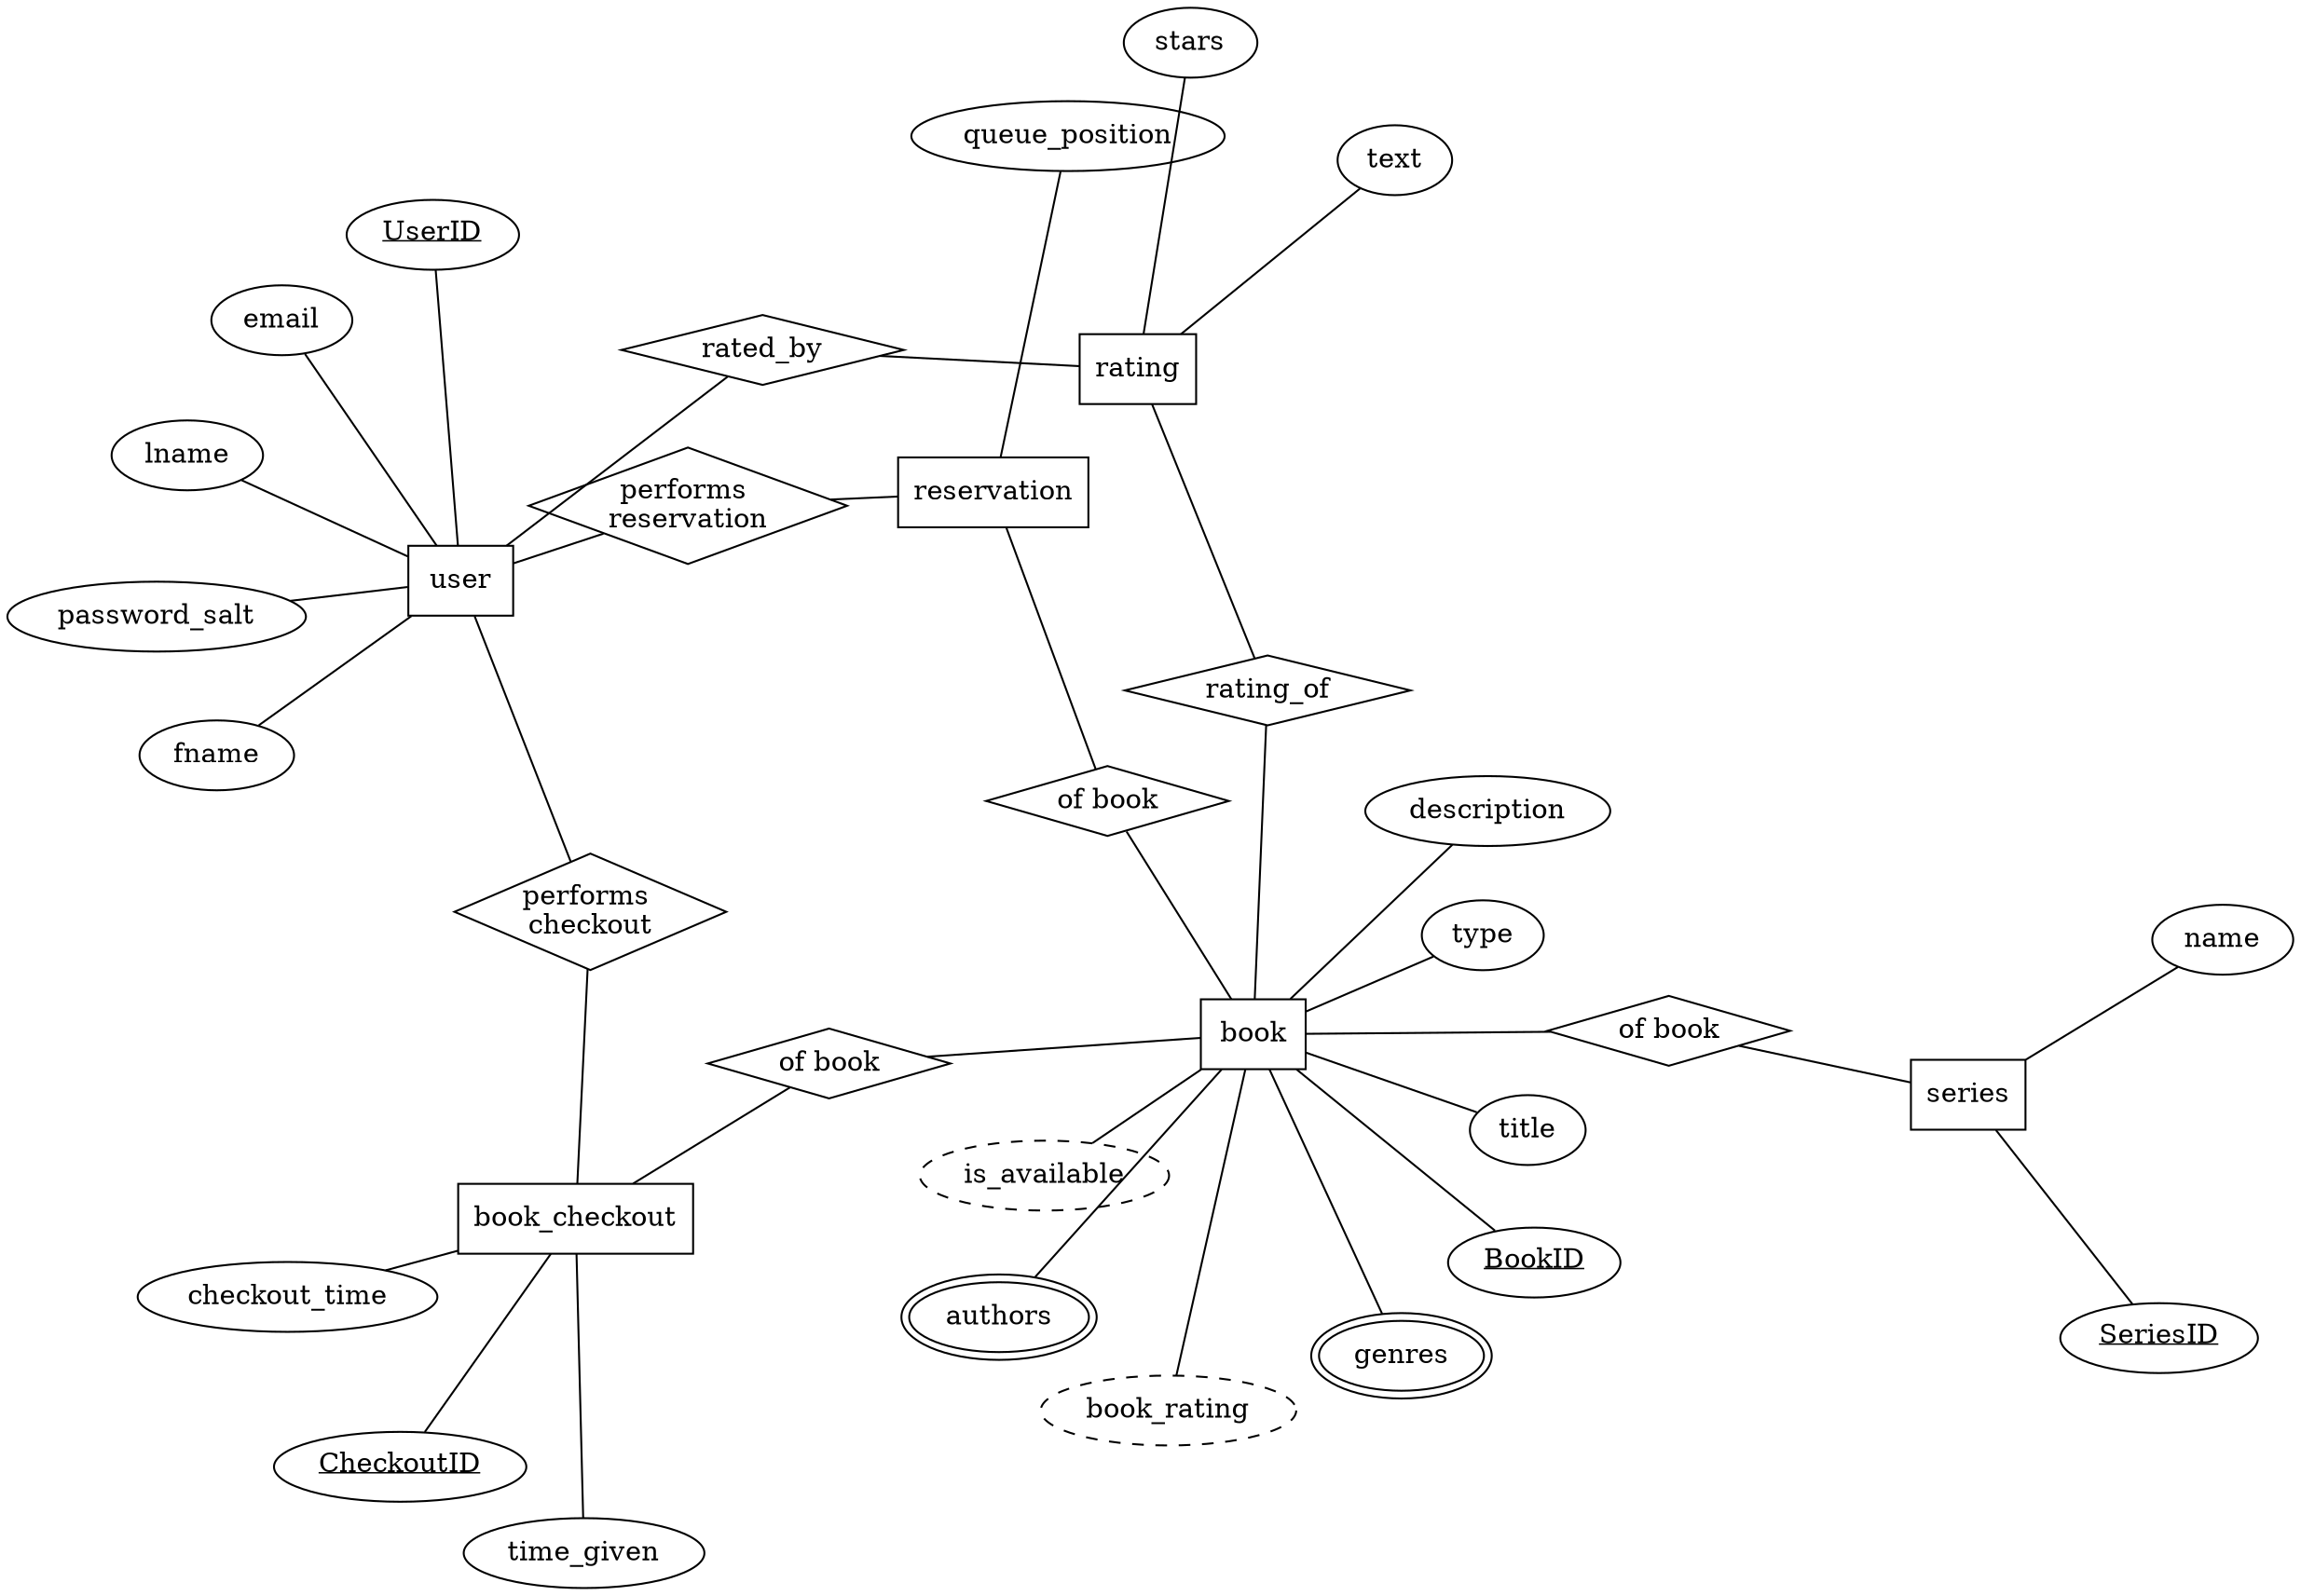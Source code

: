 
// USE TO VIEW
// http://magjac.com/graphviz-visual-editor/

digraph Lib{
    dir=none
    layout="neato" // can try commenting out to see if neater
    overlap= false
    
    subgraph user{
        user [shape = box]
        UserID [label = <<u>UserID</u>>]
        user -> {fname;lname;email;password_salt;UserID} [dir = none]
    }
    
    
    subgraph book{
        book [shape = box]
        BookID [label = <<u>BookID</u>>]
        authors [peripheries=2]
        genres [peripheries=2]
        book_rating [style=dashed]
        is_available [style=dashed]
        
        book -> {BookID;authors;title;genres;description;book_rating;type;is_available} [dir = none]
    }
    
    subgraph checkout{
        book_checkout [shape = box]
        performs_checkout [label= "performs \ncheckout", shape=diamond,margin="0,0"]
        of_book [label= "of book", shape=diamond]
        
        user->performs_checkout [dir=none]
         book_checkout -> performs_checkout[dir=none] // If needed change to dir = back
        
          of_book -> performs_checkout[color=invis, weight = 10] // to make it look nicer, can be removed
        
        book -> of_book [dir=none]
        of_book->book_checkout [dir =none]
        
        CheckoutID [label = <<u>CheckoutID</u>>]
        
        book_checkout-> {CheckoutID;checkout_time;time_given}[dir=none]
    }
    
    subgraph rating { // Ratings will be done by users IN library for books IN library
    
        rating [shape=box]
        // RatingID [label = <<u>RatingID</u>>] // if needed then uncomment
        
        rating-> {stars;text} [dir=none]
        
        rated_by [shape=diamond]
        rating_of [shape=diamond]
        
        user->rated_by [dir=none]
        rated_by->rating [dir=none]
        book -> rating_of [dir=none]
        rating_of->rating [dir=none]
    }
    
    subgraph reservation { // For when a book is already checked out but user wants it 
        reservation [shape=box]
        
        reservation->{queue_position} [dir=none]
        performs_reservation [label= "performs \nreservation", shape=diamond,margin="0,0"]
        reservation_of_book [label= "of book", shape=diamond]
        
        user->performs_reservation[dir=none]
        performs_reservation -> reservation [dir=none]
        
        reservation_of_book -> book[dir=none]
        reservation -> reservation_of_book [dir=none]
    }
    
    subgraph series {
        series [shape=box]
        SeriesID [label = <<u>SeriesID</u>>]
        
        series_of_books [label= "of book", shape=diamond]
        series->series_of_books [dir=none]
        series_of_books -> book[dir=none]
        
        series->{SeriesID; name} [dir=none]
    }
    
}
